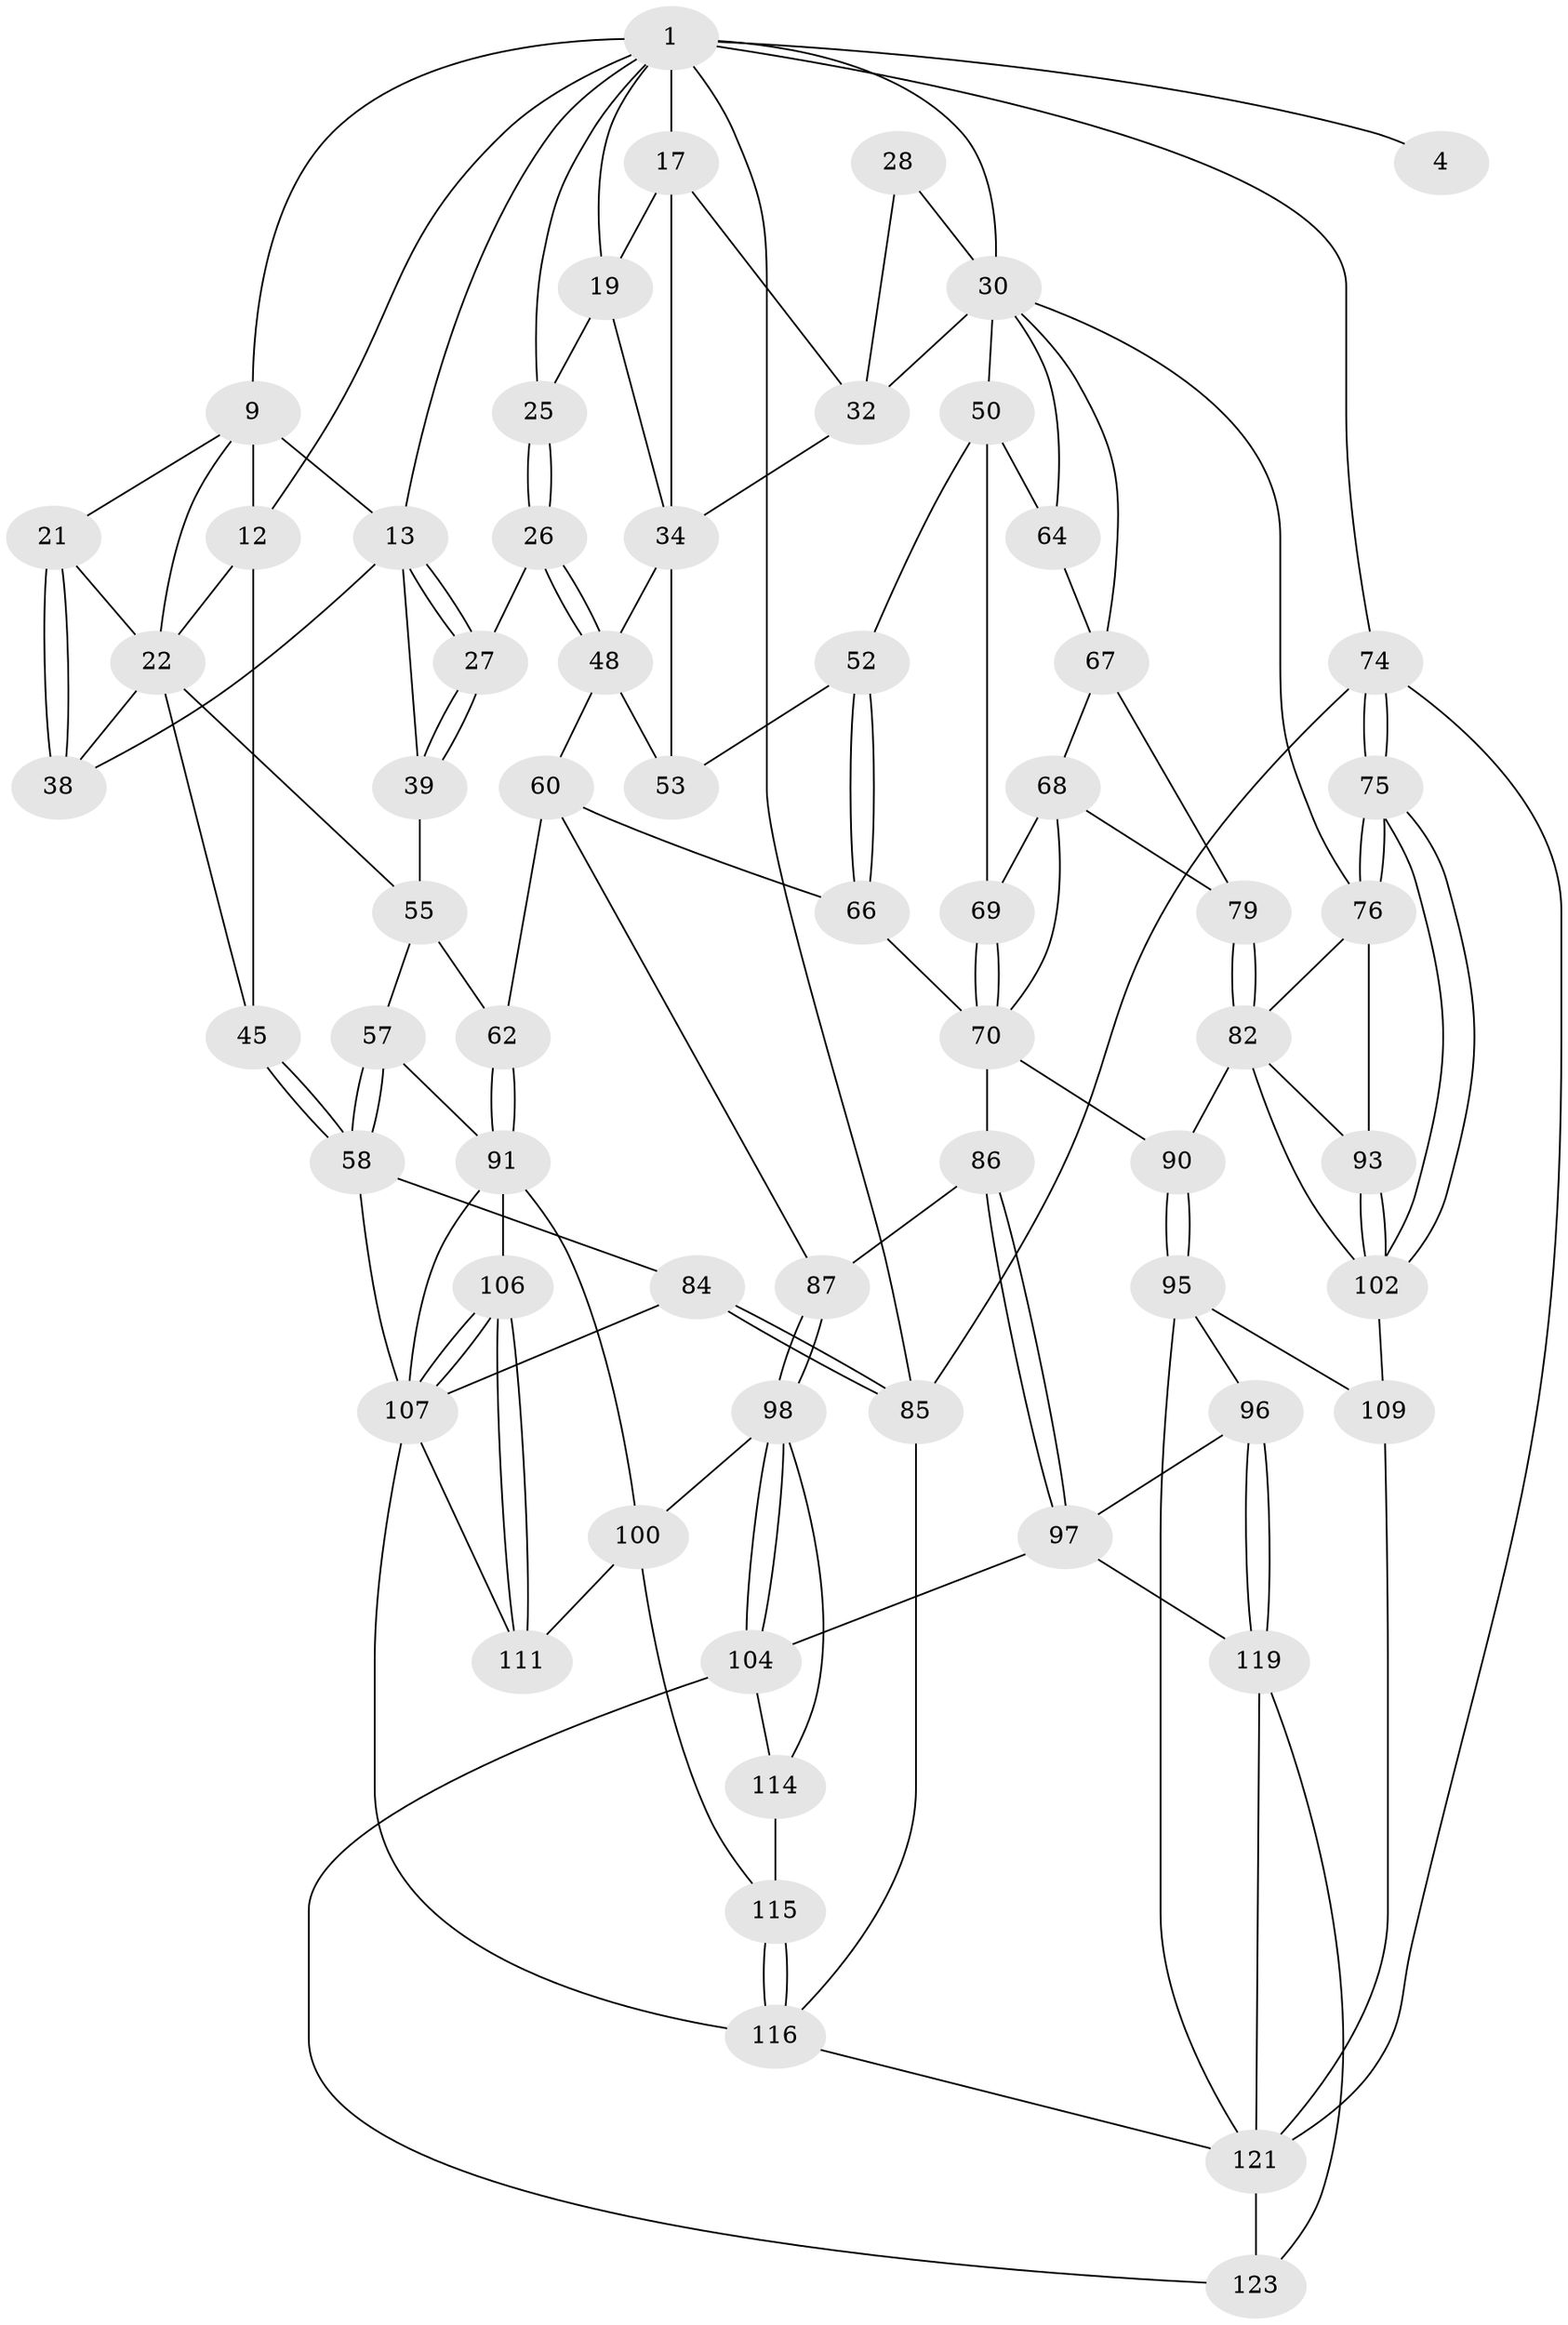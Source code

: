 // original degree distribution, {3: 0.023809523809523808, 6: 0.23015873015873015, 4: 0.23015873015873015, 5: 0.5158730158730159}
// Generated by graph-tools (version 1.1) at 2025/17/03/09/25 04:17:09]
// undirected, 63 vertices, 144 edges
graph export_dot {
graph [start="1"]
  node [color=gray90,style=filled];
  1 [pos="+0.6206407109270797+0",super="+2+5"];
  4 [pos="+0.21568494430768384+0"];
  9 [pos="+0.2048877523048441+0.015422145892511716",super="+15+10"];
  12 [pos="+0+0",super="+36"];
  13 [pos="+0.3110676170231312+0.18090727528746678",super="+14"];
  17 [pos="+0.7079171047129869+0.07164493891489765",super="+18"];
  19 [pos="+0.6426213749897935+0.025251434255882135",super="+24"];
  21 [pos="+0.15759273553198527+0.254204258973762"];
  22 [pos="+0.05601130728731973+0.24687646294599153",super="+23+44"];
  25 [pos="+0.47807999356875874+0.22608310180015492"];
  26 [pos="+0.4670449738663909+0.29480992636521963"];
  27 [pos="+0.37722515709884585+0.2882785614605627"];
  28 [pos="+0.8269298713419915+0.12237893480223744",super="+29"];
  30 [pos="+1+0.10041574843281689",super="+46+31"];
  32 [pos="+0.8107710587309532+0.2126111052264712",super="+41"];
  34 [pos="+0.7001550388572769+0.3298055865566476",super="+43+35"];
  38 [pos="+0.19415003926545601+0.2933411900352693"];
  39 [pos="+0.23273186195089163+0.3545998831660258",super="+40"];
  45 [pos="+0+0.3465213829981872"];
  48 [pos="+0.4760076143892393+0.30958805150482227",super="+59"];
  50 [pos="+0.8270298248346366+0.43267809247694855",super="+54+51"];
  52 [pos="+0.7136131827039411+0.37277277691676386"];
  53 [pos="+0.7131277399579323+0.3682285627992866"];
  55 [pos="+0.05111684968741497+0.3525875297254124",super="+56"];
  57 [pos="+0.060383399070692574+0.5445907806289614"];
  58 [pos="+0+0.5327468023113346",super="+83"];
  60 [pos="+0.47338264591024054+0.4161009251958488",super="+61"];
  62 [pos="+0.25388433450768366+0.5128662620561069"];
  64 [pos="+0.9747003475010619+0.4303335702759208"];
  66 [pos="+0.6337944156384379+0.4938053193497812"];
  67 [pos="+0.8832943204203886+0.49326981970451084",super="+73"];
  68 [pos="+0.8375506799138749+0.4998808686708063",super="+77"];
  69 [pos="+0.8062819935560893+0.4477800956005006"];
  70 [pos="+0.6998250755179711+0.5839330572314682",super="+71+78"];
  74 [pos="+1+1"];
  75 [pos="+1+0.8233779469667524"];
  76 [pos="+1+0.49817071325611284",super="+81"];
  79 [pos="+0.9061514692278227+0.5528469809404648",super="+80"];
  82 [pos="+0.9180517607596023+0.6180972801455559",super="+88"];
  84 [pos="+0+1"];
  85 [pos="+0+1"];
  86 [pos="+0.5330751149265857+0.6389962126298353"];
  87 [pos="+0.3887363106668093+0.5561396351128319"];
  90 [pos="+0.7712045961202892+0.7291171858437814"];
  91 [pos="+0.2261731922164134+0.6849240345473633",super="+92+101"];
  93 [pos="+0.947762206677132+0.6939683077344087"];
  95 [pos="+0.7493573427842671+0.7785913881135783",super="+110"];
  96 [pos="+0.7145975455830303+0.791840366208671"];
  97 [pos="+0.5496971819405163+0.7644597549429568",super="+103"];
  98 [pos="+0.35697827587186937+0.789567331272938",super="+99"];
  100 [pos="+0.2933356729258782+0.7710057690406994",super="+113"];
  102 [pos="+1+0.8220183583020174",super="+105"];
  104 [pos="+0.44714032294386+0.8249085390153054",super="+118"];
  106 [pos="+0.15764228295078475+0.7942666184796966"];
  107 [pos="+0.09754835055481596+0.72654477461605",super="+108"];
  109 [pos="+0.8878387043271352+0.887474196015051"];
  111 [pos="+0.17121365219247675+0.8373900564550496"];
  114 [pos="+0.2816761726054639+0.9162838486634769"];
  115 [pos="+0.25016197052712924+0.9221603525224052"];
  116 [pos="+0.22861310291609002+0.947844845904886",super="+125"];
  119 [pos="+0.6536474092296448+0.9863095544001704",super="+120"];
  121 [pos="+0.7516743502976679+1",super="+126+122"];
  123 [pos="+0.4117019477720006+1"];
  1 -- 17;
  1 -- 4 [weight=2];
  1 -- 85;
  1 -- 74;
  1 -- 12;
  1 -- 19;
  1 -- 25;
  1 -- 13;
  1 -- 9;
  1 -- 30;
  9 -- 12;
  9 -- 21;
  9 -- 22;
  9 -- 13;
  12 -- 45;
  12 -- 22;
  13 -- 27;
  13 -- 27;
  13 -- 38;
  13 -- 39;
  17 -- 32;
  17 -- 34;
  17 -- 19;
  19 -- 25;
  19 -- 34;
  21 -- 22;
  21 -- 38;
  21 -- 38;
  22 -- 38;
  22 -- 45;
  22 -- 55;
  25 -- 26;
  25 -- 26;
  26 -- 27;
  26 -- 48;
  26 -- 48;
  27 -- 39;
  27 -- 39;
  28 -- 32 [weight=2];
  28 -- 30;
  30 -- 32;
  30 -- 50 [weight=2];
  30 -- 64;
  30 -- 67;
  30 -- 76;
  32 -- 34;
  34 -- 53;
  34 -- 48;
  39 -- 55 [weight=2];
  45 -- 58;
  45 -- 58;
  48 -- 60;
  48 -- 53;
  50 -- 64;
  50 -- 52;
  50 -- 69;
  52 -- 53;
  52 -- 66;
  52 -- 66;
  55 -- 57;
  55 -- 62;
  57 -- 58;
  57 -- 58;
  57 -- 91;
  58 -- 84;
  58 -- 107;
  60 -- 66;
  60 -- 62;
  60 -- 87;
  62 -- 91;
  62 -- 91;
  64 -- 67;
  66 -- 70;
  67 -- 68;
  67 -- 79;
  68 -- 69;
  68 -- 70;
  68 -- 79;
  69 -- 70;
  69 -- 70;
  70 -- 86;
  70 -- 90;
  74 -- 75;
  74 -- 75;
  74 -- 85;
  74 -- 121;
  75 -- 76;
  75 -- 76;
  75 -- 102;
  75 -- 102;
  76 -- 82;
  76 -- 93;
  79 -- 82 [weight=2];
  79 -- 82;
  82 -- 102;
  82 -- 90;
  82 -- 93;
  84 -- 85;
  84 -- 85;
  84 -- 107;
  85 -- 116;
  86 -- 87;
  86 -- 97;
  86 -- 97;
  87 -- 98;
  87 -- 98;
  90 -- 95;
  90 -- 95;
  91 -- 107;
  91 -- 106;
  91 -- 100;
  93 -- 102;
  93 -- 102;
  95 -- 96;
  95 -- 121;
  95 -- 109;
  96 -- 97;
  96 -- 119;
  96 -- 119;
  97 -- 104;
  97 -- 119;
  98 -- 104;
  98 -- 104;
  98 -- 100;
  98 -- 114;
  100 -- 115;
  100 -- 111;
  102 -- 109;
  104 -- 114;
  104 -- 123;
  106 -- 107;
  106 -- 107;
  106 -- 111;
  106 -- 111;
  107 -- 116;
  107 -- 111;
  109 -- 121;
  114 -- 115;
  115 -- 116;
  115 -- 116;
  116 -- 121;
  119 -- 121;
  119 -- 123;
  121 -- 123;
}

